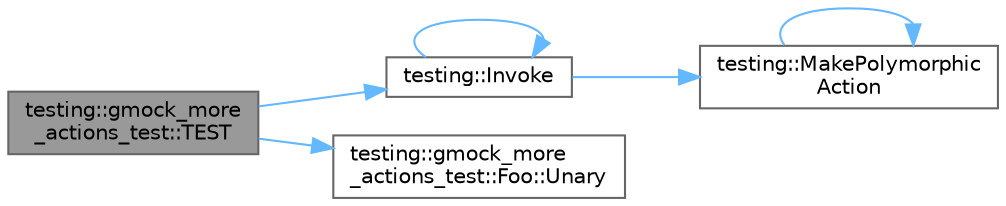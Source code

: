 digraph "testing::gmock_more_actions_test::TEST"
{
 // LATEX_PDF_SIZE
  bgcolor="transparent";
  edge [fontname=Helvetica,fontsize=10,labelfontname=Helvetica,labelfontsize=10];
  node [fontname=Helvetica,fontsize=10,shape=box,height=0.2,width=0.4];
  rankdir="LR";
  Node1 [id="Node000001",label="testing::gmock_more\l_actions_test::TEST",height=0.2,width=0.4,color="gray40", fillcolor="grey60", style="filled", fontcolor="black",tooltip=" "];
  Node1 -> Node2 [id="edge1_Node000001_Node000002",color="steelblue1",style="solid",tooltip=" "];
  Node2 [id="Node000002",label="testing::Invoke",height=0.2,width=0.4,color="grey40", fillcolor="white", style="filled",URL="$namespacetesting.html#ac06a5d08441c2de733e4f917d3848478",tooltip=" "];
  Node2 -> Node2 [id="edge2_Node000002_Node000002",color="steelblue1",style="solid",tooltip=" "];
  Node2 -> Node3 [id="edge3_Node000002_Node000003",color="steelblue1",style="solid",tooltip=" "];
  Node3 [id="Node000003",label="testing::MakePolymorphic\lAction",height=0.2,width=0.4,color="grey40", fillcolor="white", style="filled",URL="$namespacetesting.html#a45df529b8166936d970884383f0ede82",tooltip=" "];
  Node3 -> Node3 [id="edge4_Node000003_Node000003",color="steelblue1",style="solid",tooltip=" "];
  Node1 -> Node4 [id="edge5_Node000001_Node000004",color="steelblue1",style="solid",tooltip=" "];
  Node4 [id="Node000004",label="testing::gmock_more\l_actions_test::Foo::Unary",height=0.2,width=0.4,color="grey40", fillcolor="white", style="filled",URL="$classtesting_1_1gmock__more__actions__test_1_1_foo.html#a68d2b46d6cc7d51979b0254940af6090",tooltip=" "];
}
